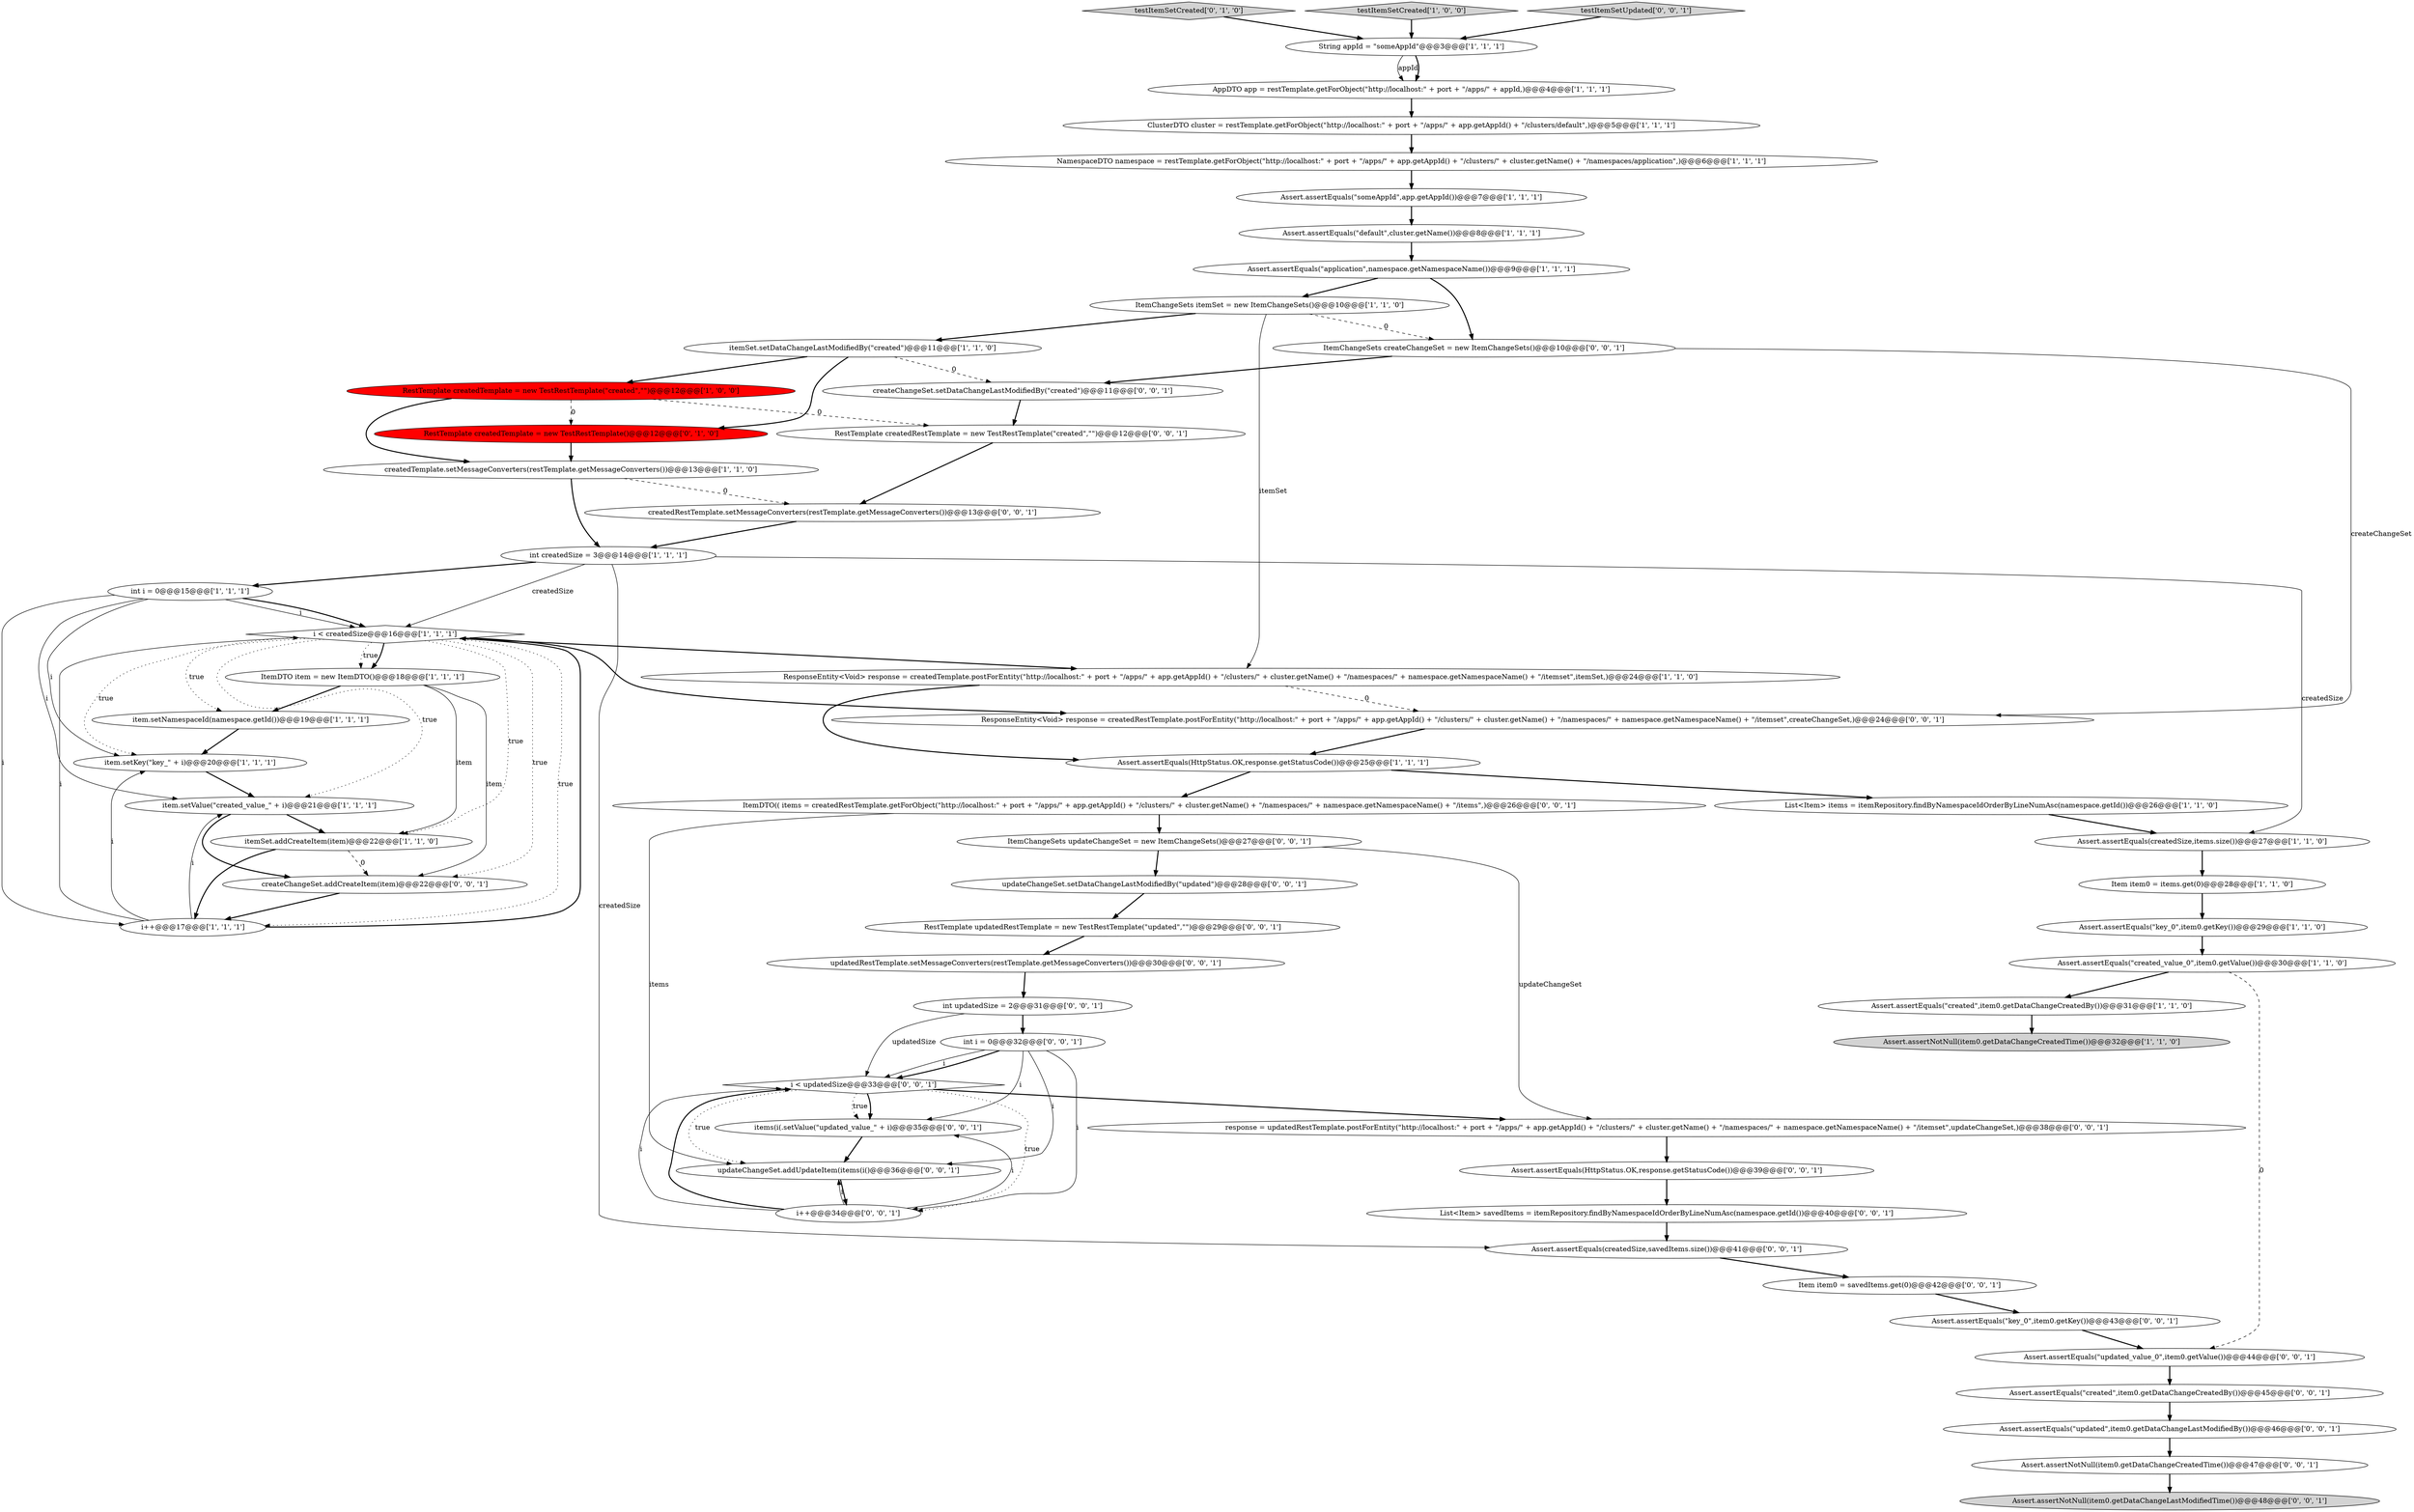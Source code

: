digraph {
49 [style = filled, label = "Assert.assertEquals(\"updated_value_0\",item0.getValue())@@@44@@@['0', '0', '1']", fillcolor = white, shape = ellipse image = "AAA0AAABBB3BBB"];
54 [style = filled, label = "Assert.assertNotNull(item0.getDataChangeLastModifiedTime())@@@48@@@['0', '0', '1']", fillcolor = lightgray, shape = ellipse image = "AAA0AAABBB3BBB"];
55 [style = filled, label = "createChangeSet.setDataChangeLastModifiedBy(\"created\")@@@11@@@['0', '0', '1']", fillcolor = white, shape = ellipse image = "AAA0AAABBB3BBB"];
40 [style = filled, label = "response = updatedRestTemplate.postForEntity(\"http://localhost:\" + port + \"/apps/\" + app.getAppId() + \"/clusters/\" + cluster.getName() + \"/namespaces/\" + namespace.getNamespaceName() + \"/itemset\",updateChangeSet,)@@@38@@@['0', '0', '1']", fillcolor = white, shape = ellipse image = "AAA0AAABBB3BBB"];
6 [style = filled, label = "String appId = \"someAppId\"@@@3@@@['1', '1', '1']", fillcolor = white, shape = ellipse image = "AAA0AAABBB1BBB"];
41 [style = filled, label = "Assert.assertNotNull(item0.getDataChangeCreatedTime())@@@47@@@['0', '0', '1']", fillcolor = white, shape = ellipse image = "AAA0AAABBB3BBB"];
9 [style = filled, label = "createdTemplate.setMessageConverters(restTemplate.getMessageConverters())@@@13@@@['1', '1', '0']", fillcolor = white, shape = ellipse image = "AAA0AAABBB1BBB"];
15 [style = filled, label = "Item item0 = items.get(0)@@@28@@@['1', '1', '0']", fillcolor = white, shape = ellipse image = "AAA0AAABBB1BBB"];
27 [style = filled, label = "ItemDTO item = new ItemDTO()@@@18@@@['1', '1', '1']", fillcolor = white, shape = ellipse image = "AAA0AAABBB1BBB"];
29 [style = filled, label = "Assert.assertEquals(\"application\",namespace.getNamespaceName())@@@9@@@['1', '1', '1']", fillcolor = white, shape = ellipse image = "AAA0AAABBB1BBB"];
51 [style = filled, label = "i < updatedSize@@@33@@@['0', '0', '1']", fillcolor = white, shape = diamond image = "AAA0AAABBB3BBB"];
35 [style = filled, label = "Assert.assertEquals(HttpStatus.OK,response.getStatusCode())@@@39@@@['0', '0', '1']", fillcolor = white, shape = ellipse image = "AAA0AAABBB3BBB"];
42 [style = filled, label = "updateChangeSet.setDataChangeLastModifiedBy(\"updated\")@@@28@@@['0', '0', '1']", fillcolor = white, shape = ellipse image = "AAA0AAABBB3BBB"];
23 [style = filled, label = "item.setNamespaceId(namespace.getId())@@@19@@@['1', '1', '1']", fillcolor = white, shape = ellipse image = "AAA0AAABBB1BBB"];
3 [style = filled, label = "ResponseEntity<Void> response = createdTemplate.postForEntity(\"http://localhost:\" + port + \"/apps/\" + app.getAppId() + \"/clusters/\" + cluster.getName() + \"/namespaces/\" + namespace.getNamespaceName() + \"/itemset\",itemSet,)@@@24@@@['1', '1', '0']", fillcolor = white, shape = ellipse image = "AAA0AAABBB1BBB"];
2 [style = filled, label = "Assert.assertEquals(\"someAppId\",app.getAppId())@@@7@@@['1', '1', '1']", fillcolor = white, shape = ellipse image = "AAA0AAABBB1BBB"];
28 [style = filled, label = "ClusterDTO cluster = restTemplate.getForObject(\"http://localhost:\" + port + \"/apps/\" + app.getAppId() + \"/clusters/default\",)@@@5@@@['1', '1', '1']", fillcolor = white, shape = ellipse image = "AAA0AAABBB1BBB"];
32 [style = filled, label = "ItemChangeSets updateChangeSet = new ItemChangeSets()@@@27@@@['0', '0', '1']", fillcolor = white, shape = ellipse image = "AAA0AAABBB3BBB"];
22 [style = filled, label = "i++@@@17@@@['1', '1', '1']", fillcolor = white, shape = ellipse image = "AAA0AAABBB1BBB"];
50 [style = filled, label = "items(i(.setValue(\"updated_value_\" + i)@@@35@@@['0', '0', '1']", fillcolor = white, shape = ellipse image = "AAA0AAABBB3BBB"];
18 [style = filled, label = "item.setValue(\"created_value_\" + i)@@@21@@@['1', '1', '1']", fillcolor = white, shape = ellipse image = "AAA0AAABBB1BBB"];
60 [style = filled, label = "ItemDTO(( items = createdRestTemplate.getForObject(\"http://localhost:\" + port + \"/apps/\" + app.getAppId() + \"/clusters/\" + cluster.getName() + \"/namespaces/\" + namespace.getNamespaceName() + \"/items\",)@@@26@@@['0', '0', '1']", fillcolor = white, shape = ellipse image = "AAA0AAABBB3BBB"];
11 [style = filled, label = "AppDTO app = restTemplate.getForObject(\"http://localhost:\" + port + \"/apps/\" + appId,)@@@4@@@['1', '1', '1']", fillcolor = white, shape = ellipse image = "AAA0AAABBB1BBB"];
31 [style = filled, label = "testItemSetCreated['0', '1', '0']", fillcolor = lightgray, shape = diamond image = "AAA0AAABBB2BBB"];
10 [style = filled, label = "Assert.assertNotNull(item0.getDataChangeCreatedTime())@@@32@@@['1', '1', '0']", fillcolor = lightgray, shape = ellipse image = "AAA0AAABBB1BBB"];
46 [style = filled, label = "RestTemplate createdRestTemplate = new TestRestTemplate(\"created\",\"\")@@@12@@@['0', '0', '1']", fillcolor = white, shape = ellipse image = "AAA0AAABBB3BBB"];
56 [style = filled, label = "int updatedSize = 2@@@31@@@['0', '0', '1']", fillcolor = white, shape = ellipse image = "AAA0AAABBB3BBB"];
8 [style = filled, label = "Assert.assertEquals(HttpStatus.OK,response.getStatusCode())@@@25@@@['1', '1', '1']", fillcolor = white, shape = ellipse image = "AAA0AAABBB1BBB"];
20 [style = filled, label = "Assert.assertEquals(\"created_value_0\",item0.getValue())@@@30@@@['1', '1', '0']", fillcolor = white, shape = ellipse image = "AAA0AAABBB1BBB"];
36 [style = filled, label = "int i = 0@@@32@@@['0', '0', '1']", fillcolor = white, shape = ellipse image = "AAA0AAABBB3BBB"];
12 [style = filled, label = "ItemChangeSets itemSet = new ItemChangeSets()@@@10@@@['1', '1', '0']", fillcolor = white, shape = ellipse image = "AAA0AAABBB1BBB"];
0 [style = filled, label = "item.setKey(\"key_\" + i)@@@20@@@['1', '1', '1']", fillcolor = white, shape = ellipse image = "AAA0AAABBB1BBB"];
26 [style = filled, label = "Assert.assertEquals(\"created\",item0.getDataChangeCreatedBy())@@@31@@@['1', '1', '0']", fillcolor = white, shape = ellipse image = "AAA0AAABBB1BBB"];
34 [style = filled, label = "List<Item> savedItems = itemRepository.findByNamespaceIdOrderByLineNumAsc(namespace.getId())@@@40@@@['0', '0', '1']", fillcolor = white, shape = ellipse image = "AAA0AAABBB3BBB"];
53 [style = filled, label = "updateChangeSet.addUpdateItem(items(i()@@@36@@@['0', '0', '1']", fillcolor = white, shape = ellipse image = "AAA0AAABBB3BBB"];
1 [style = filled, label = "testItemSetCreated['1', '0', '0']", fillcolor = lightgray, shape = diamond image = "AAA0AAABBB1BBB"];
30 [style = filled, label = "RestTemplate createdTemplate = new TestRestTemplate()@@@12@@@['0', '1', '0']", fillcolor = red, shape = ellipse image = "AAA1AAABBB2BBB"];
45 [style = filled, label = "i++@@@34@@@['0', '0', '1']", fillcolor = white, shape = ellipse image = "AAA0AAABBB3BBB"];
52 [style = filled, label = "Assert.assertEquals(\"key_0\",item0.getKey())@@@43@@@['0', '0', '1']", fillcolor = white, shape = ellipse image = "AAA0AAABBB3BBB"];
16 [style = filled, label = "itemSet.addCreateItem(item)@@@22@@@['1', '1', '0']", fillcolor = white, shape = ellipse image = "AAA0AAABBB1BBB"];
39 [style = filled, label = "RestTemplate updatedRestTemplate = new TestRestTemplate(\"updated\",\"\")@@@29@@@['0', '0', '1']", fillcolor = white, shape = ellipse image = "AAA0AAABBB3BBB"];
44 [style = filled, label = "createdRestTemplate.setMessageConverters(restTemplate.getMessageConverters())@@@13@@@['0', '0', '1']", fillcolor = white, shape = ellipse image = "AAA0AAABBB3BBB"];
13 [style = filled, label = "int createdSize = 3@@@14@@@['1', '1', '1']", fillcolor = white, shape = ellipse image = "AAA0AAABBB1BBB"];
25 [style = filled, label = "NamespaceDTO namespace = restTemplate.getForObject(\"http://localhost:\" + port + \"/apps/\" + app.getAppId() + \"/clusters/\" + cluster.getName() + \"/namespaces/application\",)@@@6@@@['1', '1', '1']", fillcolor = white, shape = ellipse image = "AAA0AAABBB1BBB"];
47 [style = filled, label = "Item item0 = savedItems.get(0)@@@42@@@['0', '0', '1']", fillcolor = white, shape = ellipse image = "AAA0AAABBB3BBB"];
38 [style = filled, label = "createChangeSet.addCreateItem(item)@@@22@@@['0', '0', '1']", fillcolor = white, shape = ellipse image = "AAA0AAABBB3BBB"];
57 [style = filled, label = "ItemChangeSets createChangeSet = new ItemChangeSets()@@@10@@@['0', '0', '1']", fillcolor = white, shape = ellipse image = "AAA0AAABBB3BBB"];
33 [style = filled, label = "Assert.assertEquals(createdSize,savedItems.size())@@@41@@@['0', '0', '1']", fillcolor = white, shape = ellipse image = "AAA0AAABBB3BBB"];
43 [style = filled, label = "updatedRestTemplate.setMessageConverters(restTemplate.getMessageConverters())@@@30@@@['0', '0', '1']", fillcolor = white, shape = ellipse image = "AAA0AAABBB3BBB"];
7 [style = filled, label = "i < createdSize@@@16@@@['1', '1', '1']", fillcolor = white, shape = diamond image = "AAA0AAABBB1BBB"];
58 [style = filled, label = "Assert.assertEquals(\"updated\",item0.getDataChangeLastModifiedBy())@@@46@@@['0', '0', '1']", fillcolor = white, shape = ellipse image = "AAA0AAABBB3BBB"];
4 [style = filled, label = "List<Item> items = itemRepository.findByNamespaceIdOrderByLineNumAsc(namespace.getId())@@@26@@@['1', '1', '0']", fillcolor = white, shape = ellipse image = "AAA0AAABBB1BBB"];
19 [style = filled, label = "int i = 0@@@15@@@['1', '1', '1']", fillcolor = white, shape = ellipse image = "AAA0AAABBB1BBB"];
24 [style = filled, label = "Assert.assertEquals(createdSize,items.size())@@@27@@@['1', '1', '0']", fillcolor = white, shape = ellipse image = "AAA0AAABBB1BBB"];
37 [style = filled, label = "Assert.assertEquals(\"created\",item0.getDataChangeCreatedBy())@@@45@@@['0', '0', '1']", fillcolor = white, shape = ellipse image = "AAA0AAABBB3BBB"];
59 [style = filled, label = "testItemSetUpdated['0', '0', '1']", fillcolor = lightgray, shape = diamond image = "AAA0AAABBB3BBB"];
14 [style = filled, label = "itemSet.setDataChangeLastModifiedBy(\"created\")@@@11@@@['1', '1', '0']", fillcolor = white, shape = ellipse image = "AAA0AAABBB1BBB"];
5 [style = filled, label = "Assert.assertEquals(\"default\",cluster.getName())@@@8@@@['1', '1', '1']", fillcolor = white, shape = ellipse image = "AAA0AAABBB1BBB"];
21 [style = filled, label = "RestTemplate createdTemplate = new TestRestTemplate(\"created\",\"\")@@@12@@@['1', '0', '0']", fillcolor = red, shape = ellipse image = "AAA1AAABBB1BBB"];
48 [style = filled, label = "ResponseEntity<Void> response = createdRestTemplate.postForEntity(\"http://localhost:\" + port + \"/apps/\" + app.getAppId() + \"/clusters/\" + cluster.getName() + \"/namespaces/\" + namespace.getNamespaceName() + \"/itemset\",createChangeSet,)@@@24@@@['0', '0', '1']", fillcolor = white, shape = ellipse image = "AAA0AAABBB3BBB"];
17 [style = filled, label = "Assert.assertEquals(\"key_0\",item0.getKey())@@@29@@@['1', '1', '0']", fillcolor = white, shape = ellipse image = "AAA0AAABBB1BBB"];
26->10 [style = bold, label=""];
20->26 [style = bold, label=""];
51->45 [style = dotted, label="true"];
60->32 [style = bold, label=""];
7->48 [style = bold, label=""];
22->0 [style = solid, label="i"];
6->11 [style = solid, label="appId"];
21->30 [style = dashed, label="0"];
45->53 [style = solid, label="i"];
15->17 [style = bold, label=""];
31->6 [style = bold, label=""];
51->50 [style = bold, label=""];
45->51 [style = solid, label="i"];
6->11 [style = bold, label=""];
7->16 [style = dotted, label="true"];
7->27 [style = dotted, label="true"];
28->25 [style = bold, label=""];
51->53 [style = dotted, label="true"];
41->54 [style = bold, label=""];
8->4 [style = bold, label=""];
59->6 [style = bold, label=""];
19->22 [style = solid, label="i"];
17->20 [style = bold, label=""];
18->38 [style = bold, label=""];
5->29 [style = bold, label=""];
11->28 [style = bold, label=""];
36->45 [style = solid, label="i"];
60->53 [style = solid, label="items"];
57->48 [style = solid, label="createChangeSet"];
14->30 [style = bold, label=""];
37->58 [style = bold, label=""];
57->55 [style = bold, label=""];
34->33 [style = bold, label=""];
22->18 [style = solid, label="i"];
25->2 [style = bold, label=""];
22->7 [style = bold, label=""];
21->9 [style = bold, label=""];
20->49 [style = dashed, label="0"];
7->23 [style = dotted, label="true"];
33->47 [style = bold, label=""];
12->14 [style = bold, label=""];
27->16 [style = solid, label="item"];
35->34 [style = bold, label=""];
7->22 [style = dotted, label="true"];
29->57 [style = bold, label=""];
32->42 [style = bold, label=""];
14->21 [style = bold, label=""];
3->48 [style = dashed, label="0"];
56->51 [style = solid, label="updatedSize"];
46->44 [style = bold, label=""];
21->46 [style = dashed, label="0"];
36->51 [style = bold, label=""];
49->37 [style = bold, label=""];
4->24 [style = bold, label=""];
56->36 [style = bold, label=""];
40->35 [style = bold, label=""];
45->51 [style = bold, label=""];
42->39 [style = bold, label=""];
30->9 [style = bold, label=""];
19->7 [style = solid, label="i"];
7->0 [style = dotted, label="true"];
23->0 [style = bold, label=""];
51->40 [style = bold, label=""];
36->50 [style = solid, label="i"];
13->7 [style = solid, label="createdSize"];
13->33 [style = solid, label="createdSize"];
13->19 [style = bold, label=""];
1->6 [style = bold, label=""];
32->40 [style = solid, label="updateChangeSet"];
19->18 [style = solid, label="i"];
9->44 [style = dashed, label="0"];
3->8 [style = bold, label=""];
14->55 [style = dashed, label="0"];
7->18 [style = dotted, label="true"];
0->18 [style = bold, label=""];
47->52 [style = bold, label=""];
2->5 [style = bold, label=""];
24->15 [style = bold, label=""];
18->16 [style = bold, label=""];
16->38 [style = dashed, label="0"];
52->49 [style = bold, label=""];
12->57 [style = dashed, label="0"];
8->60 [style = bold, label=""];
39->43 [style = bold, label=""];
48->8 [style = bold, label=""];
16->22 [style = bold, label=""];
7->38 [style = dotted, label="true"];
58->41 [style = bold, label=""];
7->3 [style = bold, label=""];
45->50 [style = solid, label="i"];
27->38 [style = solid, label="item"];
29->12 [style = bold, label=""];
55->46 [style = bold, label=""];
7->27 [style = bold, label=""];
13->24 [style = solid, label="createdSize"];
44->13 [style = bold, label=""];
27->23 [style = bold, label=""];
36->53 [style = solid, label="i"];
51->50 [style = dotted, label="true"];
22->7 [style = solid, label="i"];
38->22 [style = bold, label=""];
12->3 [style = solid, label="itemSet"];
19->0 [style = solid, label="i"];
19->7 [style = bold, label=""];
50->53 [style = bold, label=""];
53->45 [style = bold, label=""];
43->56 [style = bold, label=""];
36->51 [style = solid, label="i"];
9->13 [style = bold, label=""];
}
